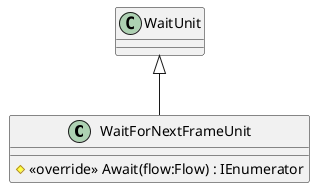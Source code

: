 @startuml
class WaitForNextFrameUnit {
    # <<override>> Await(flow:Flow) : IEnumerator
}
WaitUnit <|-- WaitForNextFrameUnit
@enduml
